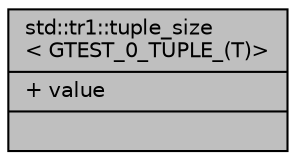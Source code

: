 digraph "std::tr1::tuple_size&lt; GTEST_0_TUPLE_(T)&gt;"
{
 // LATEX_PDF_SIZE
  edge [fontname="Helvetica",fontsize="10",labelfontname="Helvetica",labelfontsize="10"];
  node [fontname="Helvetica",fontsize="10",shape=record];
  Node1 [label="{std::tr1::tuple_size\l\< GTEST_0_TUPLE_(T)\>\n|+ value\l|}",height=0.2,width=0.4,color="black", fillcolor="grey75", style="filled", fontcolor="black",tooltip=" "];
}
